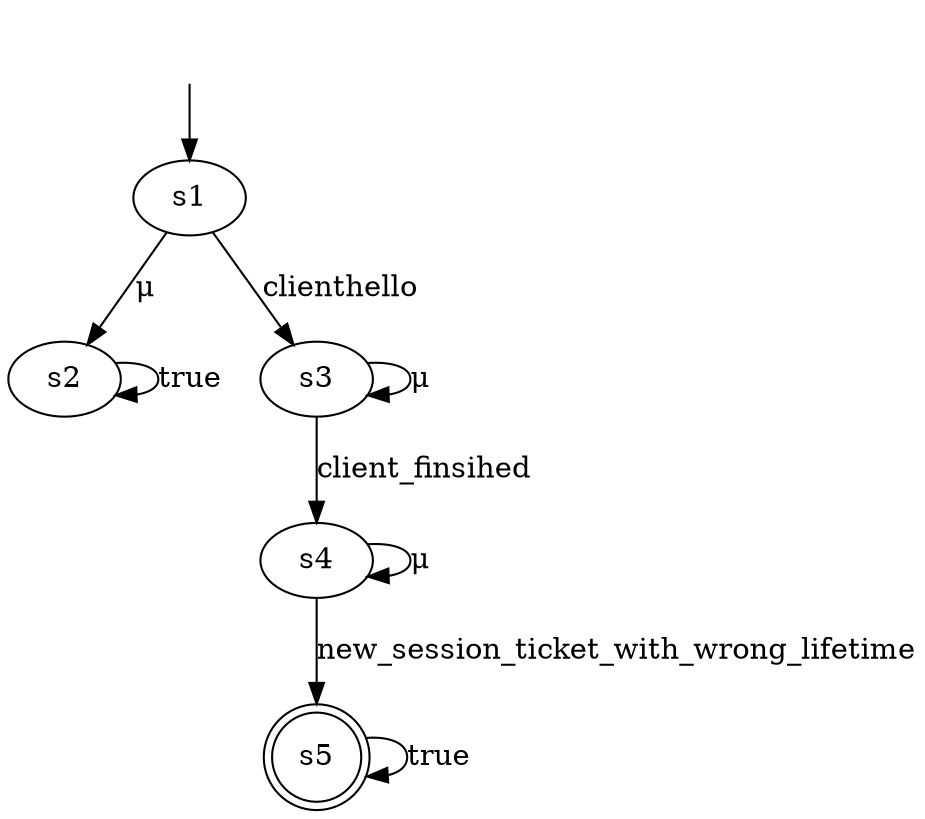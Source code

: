 digraph formula_10 {
s1 [label="s1"];
s2 [label="s2"];
s3 [label="s3"];
s4 [label="s4"];
s5 [label="s5", shape=doublecircle];
s1 -> s2  [label="μ"];
s1 -> s3  [label="clienthello"];
s2 -> s2  [label="true"];
s3 -> s3  [label="μ"];
s3 -> s4  [label="client_finsihed"];
s4 -> s4  [label="μ"];
s4 -> s5  [label="new_session_ticket_with_wrong_lifetime"];
s5 -> s5  [label="true"];
__start0 [label="", shape=none];
__start0 -> s1  [label=""];
}
